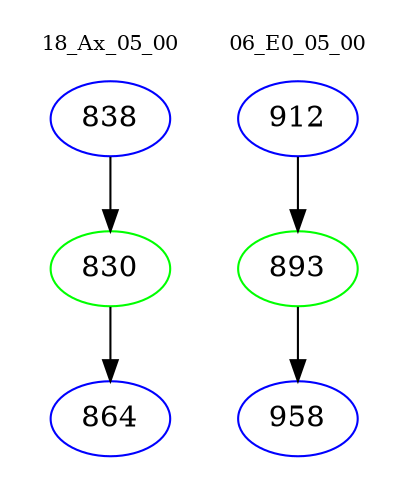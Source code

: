 digraph{
subgraph cluster_0 {
color = white
label = "18_Ax_05_00";
fontsize=10;
T0_838 [label="838", color="blue"]
T0_838 -> T0_830 [color="black"]
T0_830 [label="830", color="green"]
T0_830 -> T0_864 [color="black"]
T0_864 [label="864", color="blue"]
}
subgraph cluster_1 {
color = white
label = "06_E0_05_00";
fontsize=10;
T1_912 [label="912", color="blue"]
T1_912 -> T1_893 [color="black"]
T1_893 [label="893", color="green"]
T1_893 -> T1_958 [color="black"]
T1_958 [label="958", color="blue"]
}
}

